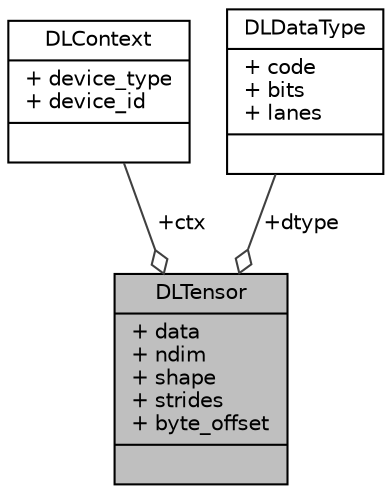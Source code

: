 digraph "DLTensor"
{
 // LATEX_PDF_SIZE
  edge [fontname="Helvetica",fontsize="10",labelfontname="Helvetica",labelfontsize="10"];
  node [fontname="Helvetica",fontsize="10",shape=record];
  Node1 [label="{DLTensor\n|+ data\l+ ndim\l+ shape\l+ strides\l+ byte_offset\l|}",height=0.2,width=0.4,color="black", fillcolor="grey75", style="filled", fontcolor="black",tooltip="Plain C Tensor object, does not manage memory."];
  Node2 -> Node1 [color="grey25",fontsize="10",style="solid",label=" +ctx" ,arrowhead="odiamond",fontname="Helvetica"];
  Node2 [label="{DLContext\n|+ device_type\l+ device_id\l|}",height=0.2,width=0.4,color="black", fillcolor="white", style="filled",URL="$structDLContext.html",tooltip="A Device context for Tensor and operator."];
  Node3 -> Node1 [color="grey25",fontsize="10",style="solid",label=" +dtype" ,arrowhead="odiamond",fontname="Helvetica"];
  Node3 [label="{DLDataType\n|+ code\l+ bits\l+ lanes\l|}",height=0.2,width=0.4,color="black", fillcolor="white", style="filled",URL="$structDLDataType.html",tooltip="The data type the tensor can hold."];
}
